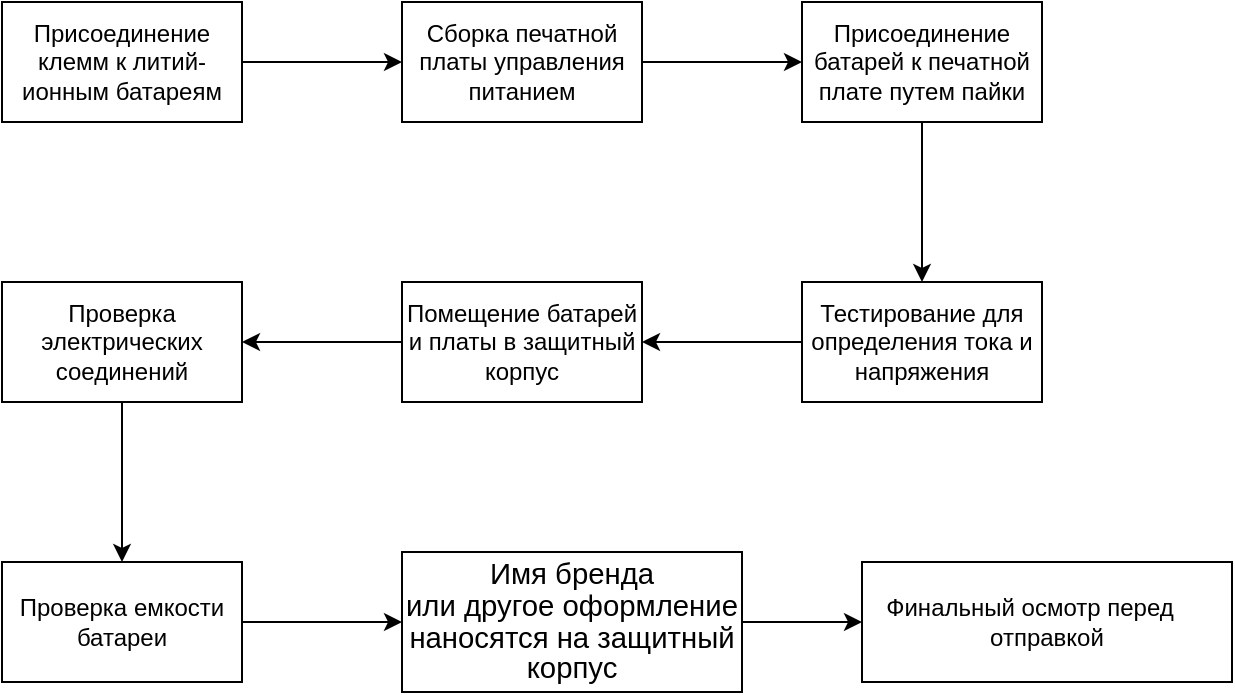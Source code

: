 <mxfile version="13.9.9" type="device"><diagram id="xD-SHsGLq3nx5RTcgHNM" name="Страница 1"><mxGraphModel dx="1662" dy="814" grid="1" gridSize="10" guides="1" tooltips="1" connect="1" arrows="1" fold="1" page="1" pageScale="1" pageWidth="827" pageHeight="1169" math="0" shadow="0"><root><mxCell id="0"/><mxCell id="1" parent="0"/><mxCell id="5095P0KjL4ubq7BUfiX5-4" value="" style="edgeStyle=orthogonalEdgeStyle;rounded=0;orthogonalLoop=1;jettySize=auto;html=1;" edge="1" parent="1" source="5095P0KjL4ubq7BUfiX5-2" target="5095P0KjL4ubq7BUfiX5-3"><mxGeometry relative="1" as="geometry"/></mxCell><mxCell id="5095P0KjL4ubq7BUfiX5-2" value="Присоединение клемм к литий-ионным батареям" style="rounded=0;whiteSpace=wrap;html=1;" vertex="1" parent="1"><mxGeometry x="120" y="200" width="120" height="60" as="geometry"/></mxCell><mxCell id="5095P0KjL4ubq7BUfiX5-6" value="" style="edgeStyle=orthogonalEdgeStyle;rounded=0;orthogonalLoop=1;jettySize=auto;html=1;" edge="1" parent="1" source="5095P0KjL4ubq7BUfiX5-3" target="5095P0KjL4ubq7BUfiX5-5"><mxGeometry relative="1" as="geometry"/></mxCell><mxCell id="5095P0KjL4ubq7BUfiX5-3" value="Сборка печатной платы управления питанием" style="whiteSpace=wrap;html=1;rounded=0;" vertex="1" parent="1"><mxGeometry x="320" y="200" width="120" height="60" as="geometry"/></mxCell><mxCell id="5095P0KjL4ubq7BUfiX5-8" value="" style="edgeStyle=orthogonalEdgeStyle;rounded=0;orthogonalLoop=1;jettySize=auto;html=1;" edge="1" parent="1" source="5095P0KjL4ubq7BUfiX5-5" target="5095P0KjL4ubq7BUfiX5-7"><mxGeometry relative="1" as="geometry"/></mxCell><mxCell id="5095P0KjL4ubq7BUfiX5-5" value="Присоединение батарей к печатной плате путем пайки" style="whiteSpace=wrap;html=1;rounded=0;" vertex="1" parent="1"><mxGeometry x="520" y="200" width="120" height="60" as="geometry"/></mxCell><mxCell id="5095P0KjL4ubq7BUfiX5-10" value="" style="edgeStyle=orthogonalEdgeStyle;rounded=0;orthogonalLoop=1;jettySize=auto;html=1;" edge="1" parent="1" source="5095P0KjL4ubq7BUfiX5-7" target="5095P0KjL4ubq7BUfiX5-9"><mxGeometry relative="1" as="geometry"/></mxCell><mxCell id="5095P0KjL4ubq7BUfiX5-7" value="Тестирование для определения тока и напряжения" style="whiteSpace=wrap;html=1;rounded=0;" vertex="1" parent="1"><mxGeometry x="520" y="340" width="120" height="60" as="geometry"/></mxCell><mxCell id="5095P0KjL4ubq7BUfiX5-12" value="" style="edgeStyle=orthogonalEdgeStyle;rounded=0;orthogonalLoop=1;jettySize=auto;html=1;" edge="1" parent="1" source="5095P0KjL4ubq7BUfiX5-9" target="5095P0KjL4ubq7BUfiX5-11"><mxGeometry relative="1" as="geometry"/></mxCell><mxCell id="5095P0KjL4ubq7BUfiX5-9" value="Помещение батарей и платы в защитный корпус" style="whiteSpace=wrap;html=1;rounded=0;" vertex="1" parent="1"><mxGeometry x="320" y="340" width="120" height="60" as="geometry"/></mxCell><mxCell id="5095P0KjL4ubq7BUfiX5-14" value="" style="edgeStyle=orthogonalEdgeStyle;rounded=0;orthogonalLoop=1;jettySize=auto;html=1;" edge="1" parent="1" source="5095P0KjL4ubq7BUfiX5-11" target="5095P0KjL4ubq7BUfiX5-13"><mxGeometry relative="1" as="geometry"/></mxCell><mxCell id="5095P0KjL4ubq7BUfiX5-11" value="Проверка электрических соединений" style="whiteSpace=wrap;html=1;rounded=0;" vertex="1" parent="1"><mxGeometry x="120" y="340" width="120" height="60" as="geometry"/></mxCell><mxCell id="5095P0KjL4ubq7BUfiX5-16" value="" style="edgeStyle=orthogonalEdgeStyle;rounded=0;orthogonalLoop=1;jettySize=auto;html=1;" edge="1" parent="1" source="5095P0KjL4ubq7BUfiX5-13" target="5095P0KjL4ubq7BUfiX5-15"><mxGeometry relative="1" as="geometry"/></mxCell><mxCell id="5095P0KjL4ubq7BUfiX5-13" value="Проверка емкости батареи" style="whiteSpace=wrap;html=1;rounded=0;" vertex="1" parent="1"><mxGeometry x="120" y="480" width="120" height="60" as="geometry"/></mxCell><mxCell id="5095P0KjL4ubq7BUfiX5-18" value="" style="edgeStyle=orthogonalEdgeStyle;rounded=0;orthogonalLoop=1;jettySize=auto;html=1;" edge="1" parent="1" source="5095P0KjL4ubq7BUfiX5-15" target="5095P0KjL4ubq7BUfiX5-17"><mxGeometry relative="1" as="geometry"/></mxCell><mxCell id="5095P0KjL4ubq7BUfiX5-15" value="&lt;span lang=&quot;RU&quot; style=&quot;font-size: 11.0pt ; line-height: 107% ; font-family: &amp;#34;calibri&amp;#34; , sans-serif&quot;&gt;Имя бренда&lt;br/&gt;или другое оформление наносятся на защитный корпус&lt;/span&gt;" style="whiteSpace=wrap;html=1;rounded=0;" vertex="1" parent="1"><mxGeometry x="320" y="475" width="170" height="70" as="geometry"/></mxCell><mxCell id="5095P0KjL4ubq7BUfiX5-17" value="&lt;p class=&quot;MsoListParagraph&quot; style=&quot;text-indent: -18.0pt&quot;&gt;&lt;span lang=&quot;RU&quot;&gt;&lt;span style=&quot;font-stretch: normal ; font-size: 7pt ; line-height: normal ; font-family: &amp;#34;times new roman&amp;#34;&quot;&gt;&amp;nbsp; &amp;nbsp;&lt;/span&gt;&lt;/span&gt;&lt;span lang=&quot;RU&quot;&gt;Финальный осмотр перед отправкой&lt;/span&gt;&lt;/p&gt;" style="whiteSpace=wrap;html=1;rounded=0;" vertex="1" parent="1"><mxGeometry x="550" y="480" width="185" height="60" as="geometry"/></mxCell></root></mxGraphModel></diagram></mxfile>